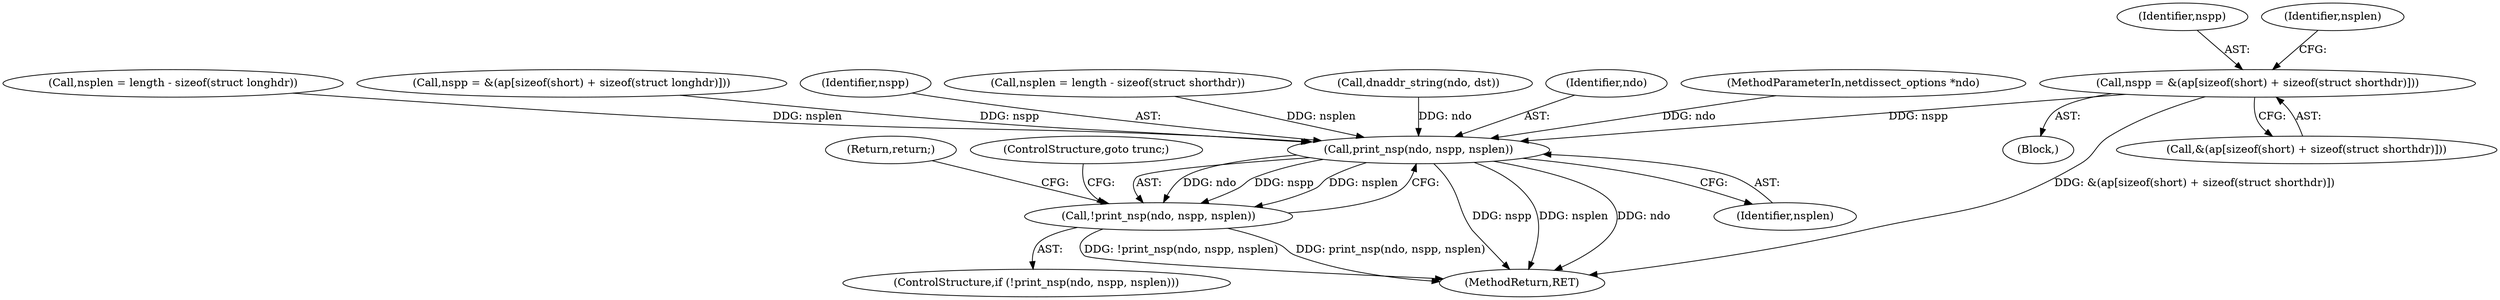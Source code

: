 digraph "0_tcpdump_c6e0531b5def26ecf912e8de6ade86cbdaed3751@array" {
"1000396" [label="(Call,nspp = &(ap[sizeof(short) + sizeof(struct shorthdr)]))"];
"1000477" [label="(Call,print_nsp(ndo, nspp, nsplen))"];
"1000476" [label="(Call,!print_nsp(ndo, nspp, nsplen))"];
"1000475" [label="(ControlStructure,if (!print_nsp(ndo, nspp, nsplen)))"];
"1000295" [label="(Block,)"];
"1000477" [label="(Call,print_nsp(ndo, nspp, nsplen))"];
"1000476" [label="(Call,!print_nsp(ndo, nspp, nsplen))"];
"1000397" [label="(Identifier,nspp)"];
"1000356" [label="(Call,nsplen = length - sizeof(struct longhdr))"];
"1000346" [label="(Call,nspp = &(ap[sizeof(short) + sizeof(struct longhdr)]))"];
"1000482" [label="(Return,return;)"];
"1000407" [label="(Identifier,nsplen)"];
"1000479" [label="(Identifier,nspp)"];
"1000491" [label="(MethodReturn,RET)"];
"1000406" [label="(Call,nsplen = length - sizeof(struct shorthdr))"];
"1000436" [label="(Call,dnaddr_string(ndo, dst))"];
"1000481" [label="(ControlStructure,goto trunc;)"];
"1000396" [label="(Call,nspp = &(ap[sizeof(short) + sizeof(struct shorthdr)]))"];
"1000478" [label="(Identifier,ndo)"];
"1000398" [label="(Call,&(ap[sizeof(short) + sizeof(struct shorthdr)]))"];
"1000480" [label="(Identifier,nsplen)"];
"1000103" [label="(MethodParameterIn,netdissect_options *ndo)"];
"1000396" -> "1000295"  [label="AST: "];
"1000396" -> "1000398"  [label="CFG: "];
"1000397" -> "1000396"  [label="AST: "];
"1000398" -> "1000396"  [label="AST: "];
"1000407" -> "1000396"  [label="CFG: "];
"1000396" -> "1000491"  [label="DDG: &(ap[sizeof(short) + sizeof(struct shorthdr)])"];
"1000396" -> "1000477"  [label="DDG: nspp"];
"1000477" -> "1000476"  [label="AST: "];
"1000477" -> "1000480"  [label="CFG: "];
"1000478" -> "1000477"  [label="AST: "];
"1000479" -> "1000477"  [label="AST: "];
"1000480" -> "1000477"  [label="AST: "];
"1000476" -> "1000477"  [label="CFG: "];
"1000477" -> "1000491"  [label="DDG: nspp"];
"1000477" -> "1000491"  [label="DDG: nsplen"];
"1000477" -> "1000491"  [label="DDG: ndo"];
"1000477" -> "1000476"  [label="DDG: ndo"];
"1000477" -> "1000476"  [label="DDG: nspp"];
"1000477" -> "1000476"  [label="DDG: nsplen"];
"1000436" -> "1000477"  [label="DDG: ndo"];
"1000103" -> "1000477"  [label="DDG: ndo"];
"1000346" -> "1000477"  [label="DDG: nspp"];
"1000356" -> "1000477"  [label="DDG: nsplen"];
"1000406" -> "1000477"  [label="DDG: nsplen"];
"1000476" -> "1000475"  [label="AST: "];
"1000481" -> "1000476"  [label="CFG: "];
"1000482" -> "1000476"  [label="CFG: "];
"1000476" -> "1000491"  [label="DDG: !print_nsp(ndo, nspp, nsplen)"];
"1000476" -> "1000491"  [label="DDG: print_nsp(ndo, nspp, nsplen)"];
}
